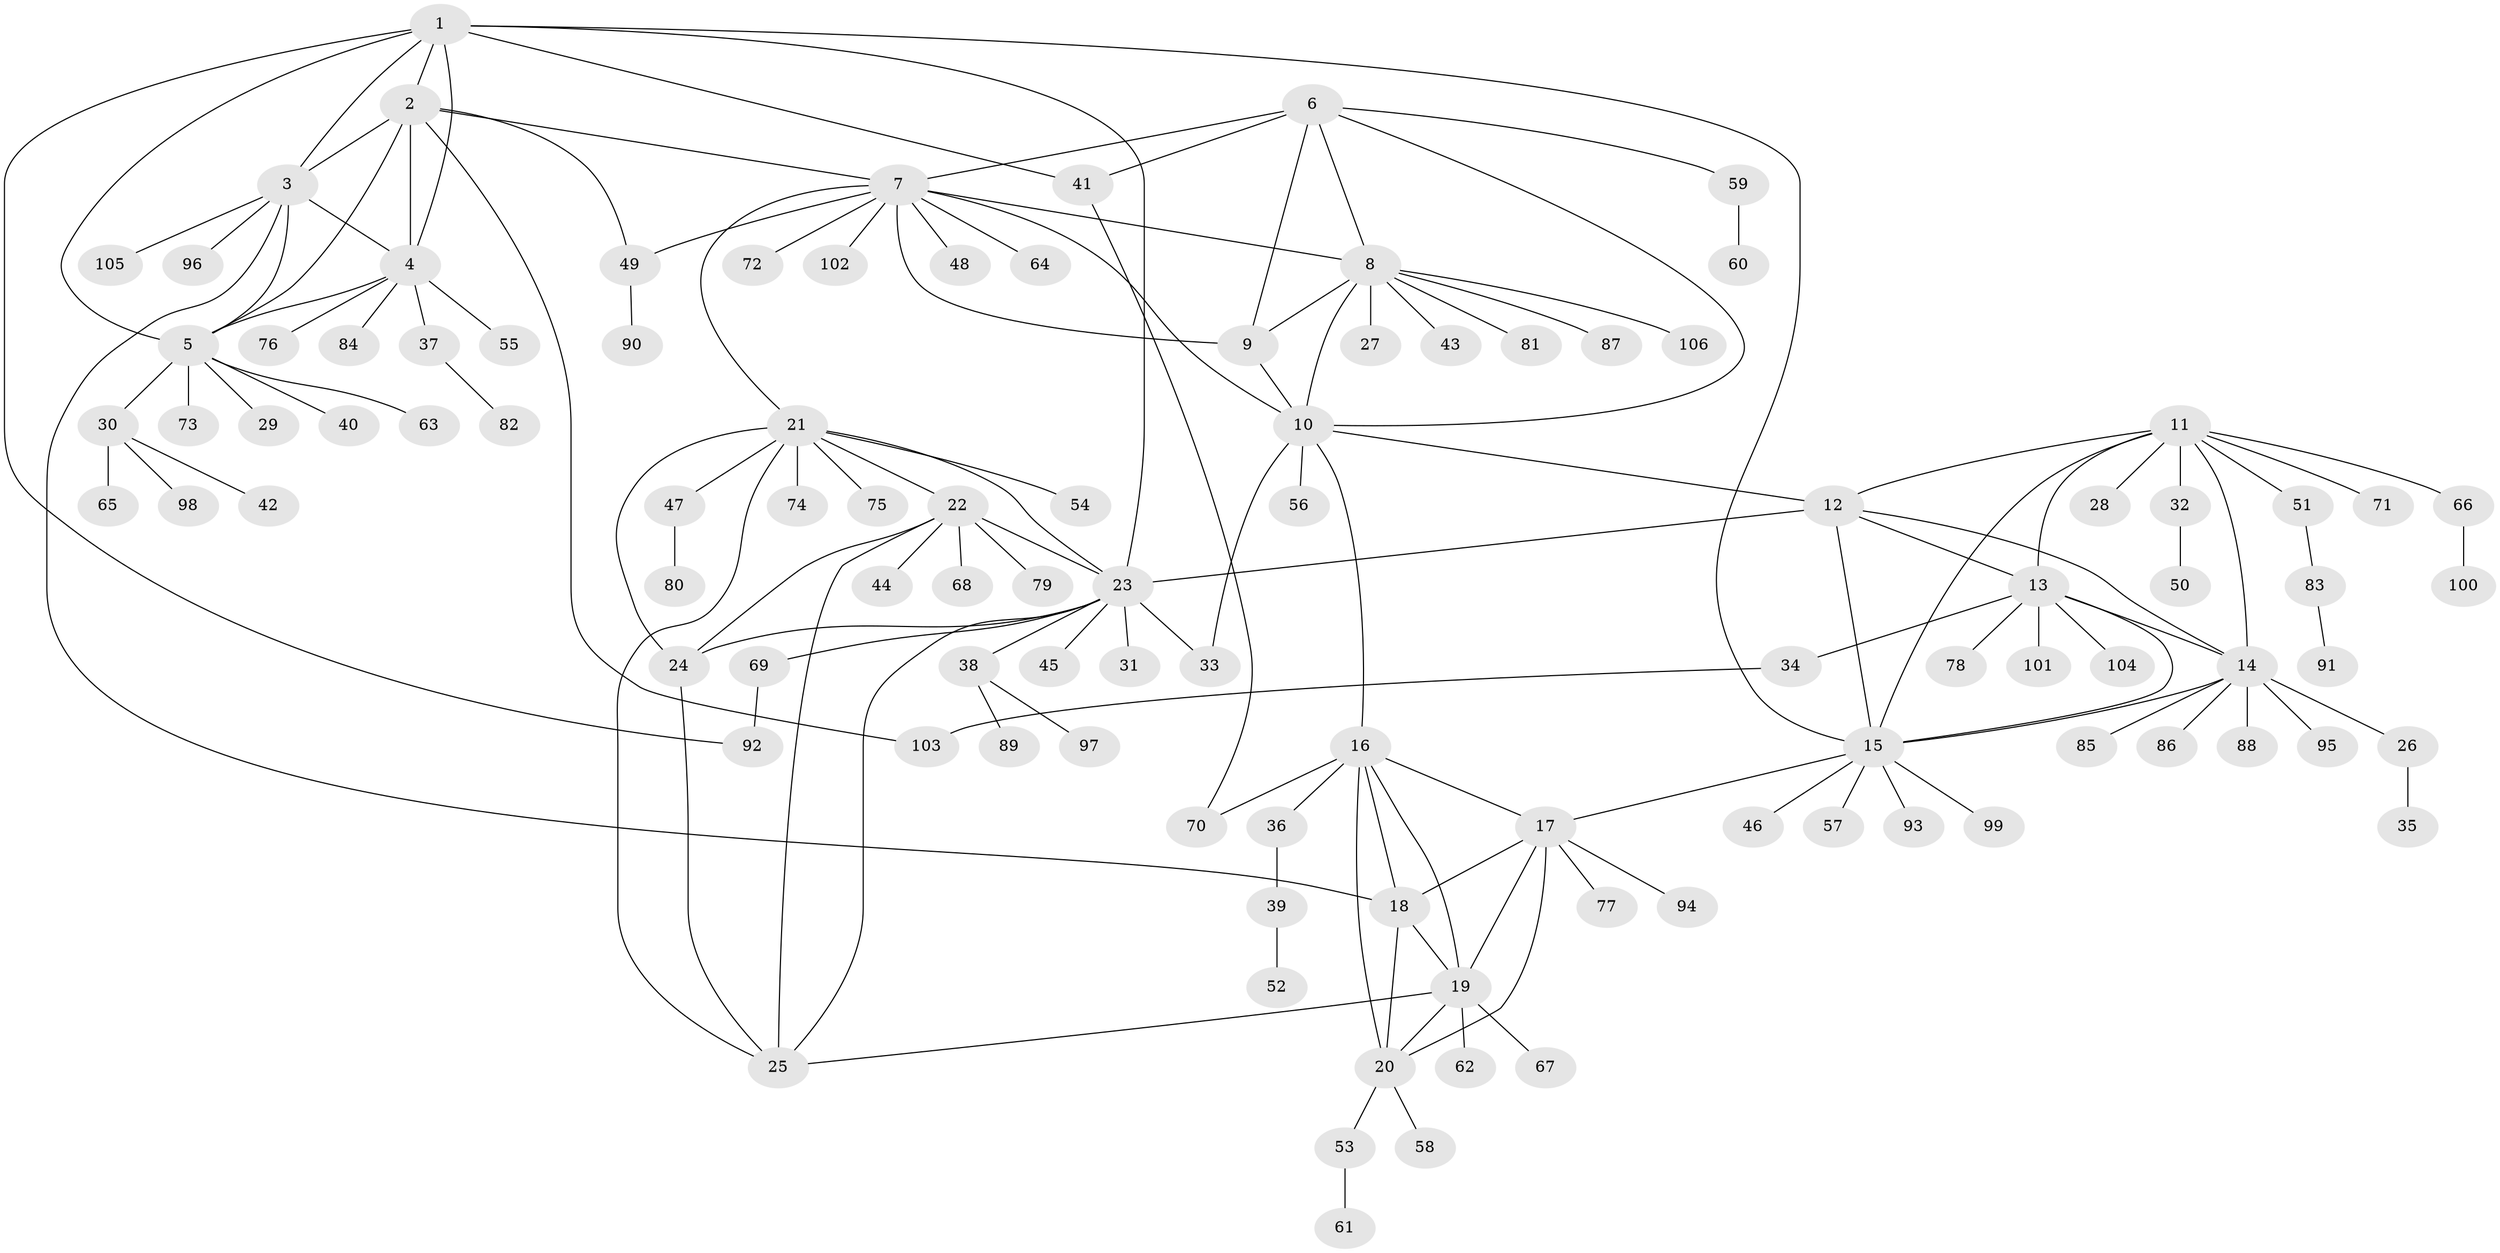 // coarse degree distribution, {10: 0.05063291139240506, 6: 0.0379746835443038, 5: 0.06329113924050633, 7: 0.012658227848101266, 12: 0.012658227848101266, 8: 0.012658227848101266, 4: 0.012658227848101266, 9: 0.02531645569620253, 3: 0.02531645569620253, 1: 0.6329113924050633, 2: 0.11392405063291139}
// Generated by graph-tools (version 1.1) at 2025/24/03/03/25 07:24:17]
// undirected, 106 vertices, 147 edges
graph export_dot {
graph [start="1"]
  node [color=gray90,style=filled];
  1;
  2;
  3;
  4;
  5;
  6;
  7;
  8;
  9;
  10;
  11;
  12;
  13;
  14;
  15;
  16;
  17;
  18;
  19;
  20;
  21;
  22;
  23;
  24;
  25;
  26;
  27;
  28;
  29;
  30;
  31;
  32;
  33;
  34;
  35;
  36;
  37;
  38;
  39;
  40;
  41;
  42;
  43;
  44;
  45;
  46;
  47;
  48;
  49;
  50;
  51;
  52;
  53;
  54;
  55;
  56;
  57;
  58;
  59;
  60;
  61;
  62;
  63;
  64;
  65;
  66;
  67;
  68;
  69;
  70;
  71;
  72;
  73;
  74;
  75;
  76;
  77;
  78;
  79;
  80;
  81;
  82;
  83;
  84;
  85;
  86;
  87;
  88;
  89;
  90;
  91;
  92;
  93;
  94;
  95;
  96;
  97;
  98;
  99;
  100;
  101;
  102;
  103;
  104;
  105;
  106;
  1 -- 2;
  1 -- 3;
  1 -- 4;
  1 -- 5;
  1 -- 15;
  1 -- 23;
  1 -- 41;
  1 -- 92;
  2 -- 3;
  2 -- 4;
  2 -- 5;
  2 -- 7;
  2 -- 49;
  2 -- 103;
  3 -- 4;
  3 -- 5;
  3 -- 18;
  3 -- 96;
  3 -- 105;
  4 -- 5;
  4 -- 37;
  4 -- 55;
  4 -- 76;
  4 -- 84;
  5 -- 29;
  5 -- 30;
  5 -- 40;
  5 -- 63;
  5 -- 73;
  6 -- 7;
  6 -- 8;
  6 -- 9;
  6 -- 10;
  6 -- 41;
  6 -- 59;
  7 -- 8;
  7 -- 9;
  7 -- 10;
  7 -- 21;
  7 -- 48;
  7 -- 49;
  7 -- 64;
  7 -- 72;
  7 -- 102;
  8 -- 9;
  8 -- 10;
  8 -- 27;
  8 -- 43;
  8 -- 81;
  8 -- 87;
  8 -- 106;
  9 -- 10;
  10 -- 12;
  10 -- 16;
  10 -- 33;
  10 -- 56;
  11 -- 12;
  11 -- 13;
  11 -- 14;
  11 -- 15;
  11 -- 28;
  11 -- 32;
  11 -- 51;
  11 -- 66;
  11 -- 71;
  12 -- 13;
  12 -- 14;
  12 -- 15;
  12 -- 23;
  13 -- 14;
  13 -- 15;
  13 -- 34;
  13 -- 78;
  13 -- 101;
  13 -- 104;
  14 -- 15;
  14 -- 26;
  14 -- 85;
  14 -- 86;
  14 -- 88;
  14 -- 95;
  15 -- 17;
  15 -- 46;
  15 -- 57;
  15 -- 93;
  15 -- 99;
  16 -- 17;
  16 -- 18;
  16 -- 19;
  16 -- 20;
  16 -- 36;
  16 -- 70;
  17 -- 18;
  17 -- 19;
  17 -- 20;
  17 -- 77;
  17 -- 94;
  18 -- 19;
  18 -- 20;
  19 -- 20;
  19 -- 25;
  19 -- 62;
  19 -- 67;
  20 -- 53;
  20 -- 58;
  21 -- 22;
  21 -- 23;
  21 -- 24;
  21 -- 25;
  21 -- 47;
  21 -- 54;
  21 -- 74;
  21 -- 75;
  22 -- 23;
  22 -- 24;
  22 -- 25;
  22 -- 44;
  22 -- 68;
  22 -- 79;
  23 -- 24;
  23 -- 25;
  23 -- 31;
  23 -- 33;
  23 -- 38;
  23 -- 45;
  23 -- 69;
  24 -- 25;
  26 -- 35;
  30 -- 42;
  30 -- 65;
  30 -- 98;
  32 -- 50;
  34 -- 103;
  36 -- 39;
  37 -- 82;
  38 -- 89;
  38 -- 97;
  39 -- 52;
  41 -- 70;
  47 -- 80;
  49 -- 90;
  51 -- 83;
  53 -- 61;
  59 -- 60;
  66 -- 100;
  69 -- 92;
  83 -- 91;
}
